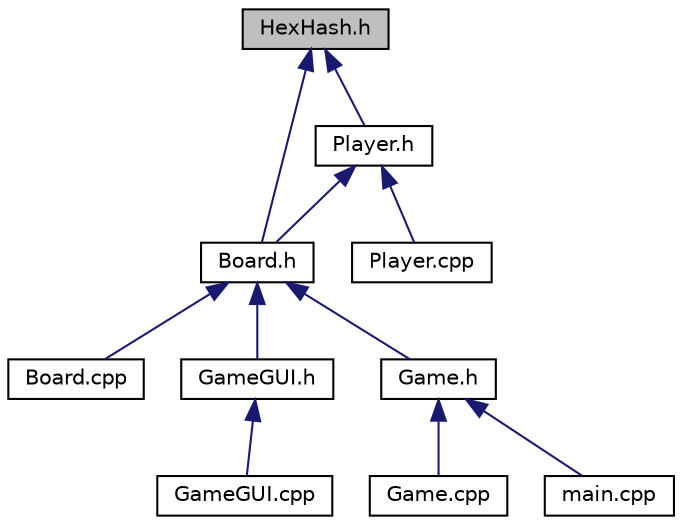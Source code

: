 digraph "HexHash.h"
{
  edge [fontname="Helvetica",fontsize="10",labelfontname="Helvetica",labelfontsize="10"];
  node [fontname="Helvetica",fontsize="10",shape=record];
  Node1 [label="HexHash.h",height=0.2,width=0.4,color="black", fillcolor="grey75", style="filled", fontcolor="black"];
  Node1 -> Node2 [dir="back",color="midnightblue",fontsize="10",style="solid"];
  Node2 [label="Board.h",height=0.2,width=0.4,color="black", fillcolor="white", style="filled",URL="$Board_8h.html"];
  Node2 -> Node3 [dir="back",color="midnightblue",fontsize="10",style="solid"];
  Node3 [label="Board.cpp",height=0.2,width=0.4,color="black", fillcolor="white", style="filled",URL="$Board_8cpp.html"];
  Node2 -> Node4 [dir="back",color="midnightblue",fontsize="10",style="solid"];
  Node4 [label="GameGUI.h",height=0.2,width=0.4,color="black", fillcolor="white", style="filled",URL="$GameGUI_8h.html"];
  Node4 -> Node5 [dir="back",color="midnightblue",fontsize="10",style="solid"];
  Node5 [label="GameGUI.cpp",height=0.2,width=0.4,color="black", fillcolor="white", style="filled",URL="$GameGUI_8cpp.html"];
  Node2 -> Node6 [dir="back",color="midnightblue",fontsize="10",style="solid"];
  Node6 [label="Game.h",height=0.2,width=0.4,color="black", fillcolor="white", style="filled",URL="$Game_8h.html"];
  Node6 -> Node7 [dir="back",color="midnightblue",fontsize="10",style="solid"];
  Node7 [label="Game.cpp",height=0.2,width=0.4,color="black", fillcolor="white", style="filled",URL="$Game_8cpp.html"];
  Node6 -> Node8 [dir="back",color="midnightblue",fontsize="10",style="solid"];
  Node8 [label="main.cpp",height=0.2,width=0.4,color="black", fillcolor="white", style="filled",URL="$main_8cpp.html"];
  Node1 -> Node9 [dir="back",color="midnightblue",fontsize="10",style="solid"];
  Node9 [label="Player.h",height=0.2,width=0.4,color="black", fillcolor="white", style="filled",URL="$Player_8h.html"];
  Node9 -> Node2 [dir="back",color="midnightblue",fontsize="10",style="solid"];
  Node9 -> Node10 [dir="back",color="midnightblue",fontsize="10",style="solid"];
  Node10 [label="Player.cpp",height=0.2,width=0.4,color="black", fillcolor="white", style="filled",URL="$Player_8cpp.html"];
}
